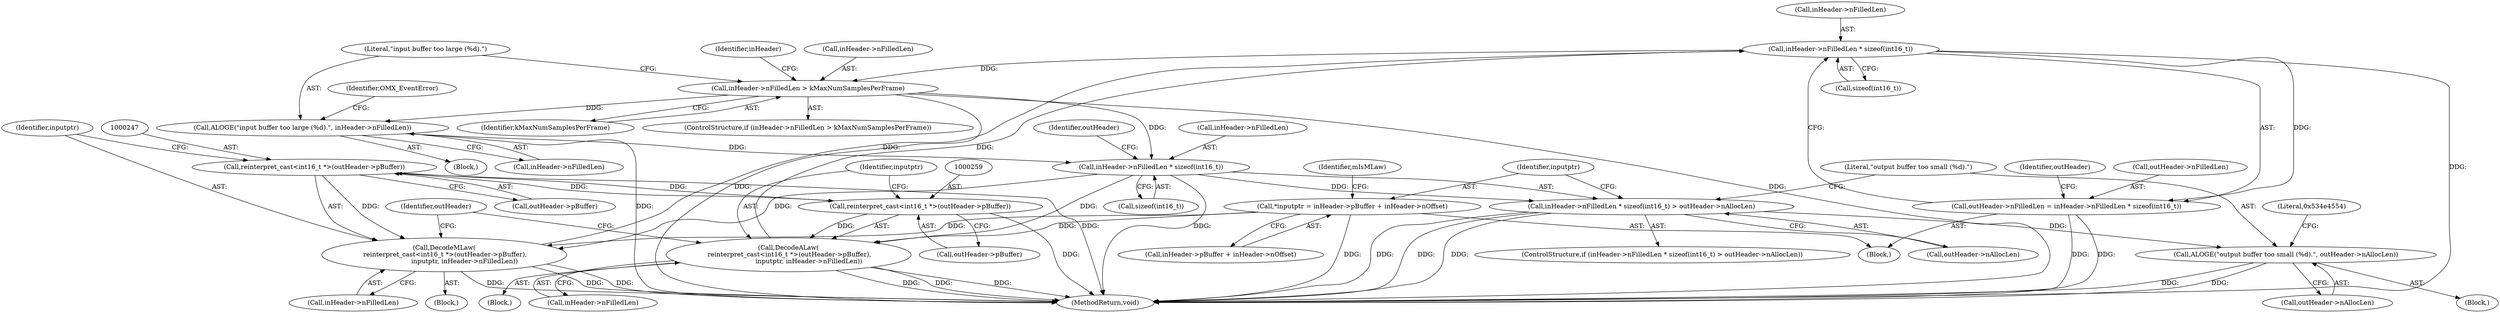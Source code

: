 digraph "0_Android_7cea5cb64b83d690fe02bc210bbdf08f5a87636f@API" {
"1000283" [label="(Call,inHeader->nFilledLen * sizeof(int16_t))"];
"1000245" [label="(Call,DecodeMLaw(\n reinterpret_cast<int16_t *>(outHeader->pBuffer),\n                    inputptr, inHeader->nFilledLen))"];
"1000246" [label="(Call,reinterpret_cast<int16_t *>(outHeader->pBuffer))"];
"1000258" [label="(Call,reinterpret_cast<int16_t *>(outHeader->pBuffer))"];
"1000233" [label="(Call,*inputptr = inHeader->pBuffer + inHeader->nOffset)"];
"1000205" [label="(Call,inHeader->nFilledLen * sizeof(int16_t))"];
"1000184" [label="(Call,inHeader->nFilledLen > kMaxNumSamplesPerFrame)"];
"1000283" [label="(Call,inHeader->nFilledLen * sizeof(int16_t))"];
"1000257" [label="(Call,DecodeALaw(\n reinterpret_cast<int16_t *>(outHeader->pBuffer),\n                    inputptr, inHeader->nFilledLen))"];
"1000190" [label="(Call,ALOGE(\"input buffer too large (%d).\", inHeader->nFilledLen))"];
"1000204" [label="(Call,inHeader->nFilledLen * sizeof(int16_t) > outHeader->nAllocLen)"];
"1000215" [label="(Call,ALOGE(\"output buffer too small (%d).\", outHeader->nAllocLen))"];
"1000279" [label="(Call,outHeader->nFilledLen = inHeader->nFilledLen * sizeof(int16_t))"];
"1000263" [label="(Identifier,inputptr)"];
"1000221" [label="(Literal,0x534e4554)"];
"1000184" [label="(Call,inHeader->nFilledLen > kMaxNumSamplesPerFrame)"];
"1000217" [label="(Call,outHeader->nAllocLen)"];
"1000279" [label="(Call,outHeader->nFilledLen = inHeader->nFilledLen * sizeof(int16_t))"];
"1000214" [label="(Block,)"];
"1000260" [label="(Call,outHeader->pBuffer)"];
"1000216" [label="(Literal,\"output buffer too small (%d).\")"];
"1000206" [label="(Call,inHeader->nFilledLen)"];
"1000283" [label="(Call,inHeader->nFilledLen * sizeof(int16_t))"];
"1000245" [label="(Call,DecodeMLaw(\n reinterpret_cast<int16_t *>(outHeader->pBuffer),\n                    inputptr, inHeader->nFilledLen))"];
"1000252" [label="(Call,inHeader->nFilledLen)"];
"1000204" [label="(Call,inHeader->nFilledLen * sizeof(int16_t) > outHeader->nAllocLen)"];
"1000246" [label="(Call,reinterpret_cast<int16_t *>(outHeader->pBuffer))"];
"1000243" [label="(Identifier,mIsMLaw)"];
"1000215" [label="(Call,ALOGE(\"output buffer too small (%d).\", outHeader->nAllocLen))"];
"1000248" [label="(Call,outHeader->pBuffer)"];
"1000196" [label="(Identifier,OMX_EventError)"];
"1000188" [label="(Identifier,kMaxNumSamplesPerFrame)"];
"1000234" [label="(Identifier,inputptr)"];
"1000212" [label="(Identifier,outHeader)"];
"1000191" [label="(Literal,\"input buffer too large (%d).\")"];
"1000189" [label="(Block,)"];
"1000235" [label="(Call,inHeader->pBuffer + inHeader->nOffset)"];
"1000124" [label="(Block,)"];
"1000209" [label="(Call,sizeof(int16_t))"];
"1000287" [label="(Call,sizeof(int16_t))"];
"1000207" [label="(Identifier,inHeader)"];
"1000185" [label="(Call,inHeader->nFilledLen)"];
"1000203" [label="(ControlStructure,if (inHeader->nFilledLen * sizeof(int16_t) > outHeader->nAllocLen))"];
"1000291" [label="(Identifier,outHeader)"];
"1000192" [label="(Call,inHeader->nFilledLen)"];
"1000244" [label="(Block,)"];
"1000205" [label="(Call,inHeader->nFilledLen * sizeof(int16_t))"];
"1000251" [label="(Identifier,inputptr)"];
"1000256" [label="(Block,)"];
"1000264" [label="(Call,inHeader->nFilledLen)"];
"1000190" [label="(Call,ALOGE(\"input buffer too large (%d).\", inHeader->nFilledLen))"];
"1000280" [label="(Call,outHeader->nFilledLen)"];
"1000183" [label="(ControlStructure,if (inHeader->nFilledLen > kMaxNumSamplesPerFrame))"];
"1000257" [label="(Call,DecodeALaw(\n reinterpret_cast<int16_t *>(outHeader->pBuffer),\n                    inputptr, inHeader->nFilledLen))"];
"1000269" [label="(Identifier,outHeader)"];
"1000211" [label="(Call,outHeader->nAllocLen)"];
"1000324" [label="(MethodReturn,void)"];
"1000284" [label="(Call,inHeader->nFilledLen)"];
"1000233" [label="(Call,*inputptr = inHeader->pBuffer + inHeader->nOffset)"];
"1000258" [label="(Call,reinterpret_cast<int16_t *>(outHeader->pBuffer))"];
"1000283" -> "1000279"  [label="AST: "];
"1000283" -> "1000287"  [label="CFG: "];
"1000284" -> "1000283"  [label="AST: "];
"1000287" -> "1000283"  [label="AST: "];
"1000279" -> "1000283"  [label="CFG: "];
"1000283" -> "1000324"  [label="DDG: "];
"1000283" -> "1000184"  [label="DDG: "];
"1000283" -> "1000279"  [label="DDG: "];
"1000245" -> "1000283"  [label="DDG: "];
"1000257" -> "1000283"  [label="DDG: "];
"1000245" -> "1000244"  [label="AST: "];
"1000245" -> "1000252"  [label="CFG: "];
"1000246" -> "1000245"  [label="AST: "];
"1000251" -> "1000245"  [label="AST: "];
"1000252" -> "1000245"  [label="AST: "];
"1000269" -> "1000245"  [label="CFG: "];
"1000245" -> "1000324"  [label="DDG: "];
"1000245" -> "1000324"  [label="DDG: "];
"1000245" -> "1000324"  [label="DDG: "];
"1000246" -> "1000245"  [label="DDG: "];
"1000233" -> "1000245"  [label="DDG: "];
"1000205" -> "1000245"  [label="DDG: "];
"1000246" -> "1000248"  [label="CFG: "];
"1000247" -> "1000246"  [label="AST: "];
"1000248" -> "1000246"  [label="AST: "];
"1000251" -> "1000246"  [label="CFG: "];
"1000246" -> "1000324"  [label="DDG: "];
"1000258" -> "1000246"  [label="DDG: "];
"1000246" -> "1000258"  [label="DDG: "];
"1000258" -> "1000257"  [label="AST: "];
"1000258" -> "1000260"  [label="CFG: "];
"1000259" -> "1000258"  [label="AST: "];
"1000260" -> "1000258"  [label="AST: "];
"1000263" -> "1000258"  [label="CFG: "];
"1000258" -> "1000324"  [label="DDG: "];
"1000258" -> "1000257"  [label="DDG: "];
"1000233" -> "1000124"  [label="AST: "];
"1000233" -> "1000235"  [label="CFG: "];
"1000234" -> "1000233"  [label="AST: "];
"1000235" -> "1000233"  [label="AST: "];
"1000243" -> "1000233"  [label="CFG: "];
"1000233" -> "1000324"  [label="DDG: "];
"1000233" -> "1000257"  [label="DDG: "];
"1000205" -> "1000204"  [label="AST: "];
"1000205" -> "1000209"  [label="CFG: "];
"1000206" -> "1000205"  [label="AST: "];
"1000209" -> "1000205"  [label="AST: "];
"1000212" -> "1000205"  [label="CFG: "];
"1000205" -> "1000324"  [label="DDG: "];
"1000205" -> "1000204"  [label="DDG: "];
"1000184" -> "1000205"  [label="DDG: "];
"1000190" -> "1000205"  [label="DDG: "];
"1000205" -> "1000257"  [label="DDG: "];
"1000184" -> "1000183"  [label="AST: "];
"1000184" -> "1000188"  [label="CFG: "];
"1000185" -> "1000184"  [label="AST: "];
"1000188" -> "1000184"  [label="AST: "];
"1000191" -> "1000184"  [label="CFG: "];
"1000207" -> "1000184"  [label="CFG: "];
"1000184" -> "1000324"  [label="DDG: "];
"1000184" -> "1000324"  [label="DDG: "];
"1000184" -> "1000190"  [label="DDG: "];
"1000257" -> "1000256"  [label="AST: "];
"1000257" -> "1000264"  [label="CFG: "];
"1000263" -> "1000257"  [label="AST: "];
"1000264" -> "1000257"  [label="AST: "];
"1000269" -> "1000257"  [label="CFG: "];
"1000257" -> "1000324"  [label="DDG: "];
"1000257" -> "1000324"  [label="DDG: "];
"1000257" -> "1000324"  [label="DDG: "];
"1000190" -> "1000189"  [label="AST: "];
"1000190" -> "1000192"  [label="CFG: "];
"1000191" -> "1000190"  [label="AST: "];
"1000192" -> "1000190"  [label="AST: "];
"1000196" -> "1000190"  [label="CFG: "];
"1000190" -> "1000324"  [label="DDG: "];
"1000204" -> "1000203"  [label="AST: "];
"1000204" -> "1000211"  [label="CFG: "];
"1000211" -> "1000204"  [label="AST: "];
"1000216" -> "1000204"  [label="CFG: "];
"1000234" -> "1000204"  [label="CFG: "];
"1000204" -> "1000324"  [label="DDG: "];
"1000204" -> "1000324"  [label="DDG: "];
"1000204" -> "1000324"  [label="DDG: "];
"1000204" -> "1000215"  [label="DDG: "];
"1000215" -> "1000214"  [label="AST: "];
"1000215" -> "1000217"  [label="CFG: "];
"1000216" -> "1000215"  [label="AST: "];
"1000217" -> "1000215"  [label="AST: "];
"1000221" -> "1000215"  [label="CFG: "];
"1000215" -> "1000324"  [label="DDG: "];
"1000215" -> "1000324"  [label="DDG: "];
"1000279" -> "1000124"  [label="AST: "];
"1000280" -> "1000279"  [label="AST: "];
"1000291" -> "1000279"  [label="CFG: "];
"1000279" -> "1000324"  [label="DDG: "];
"1000279" -> "1000324"  [label="DDG: "];
}
